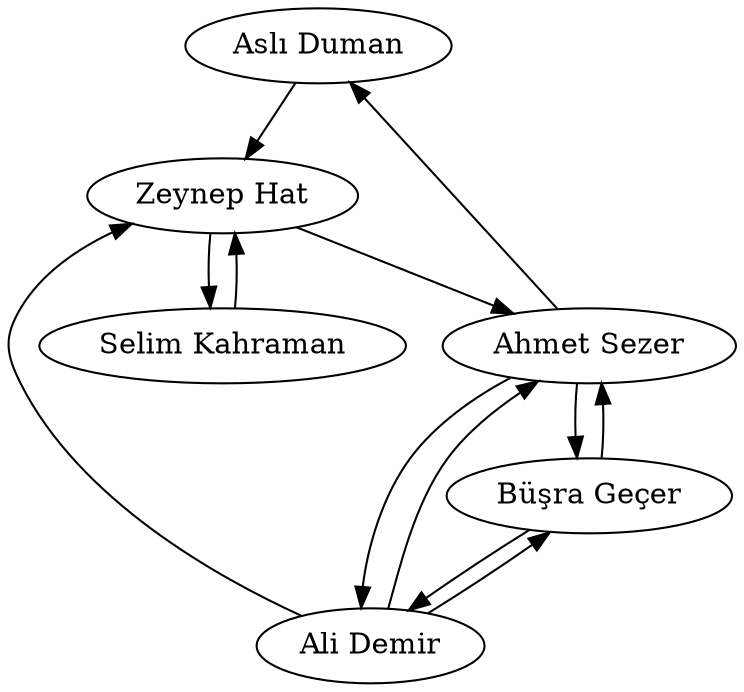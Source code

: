 digraph {
	hak [label="Aslı Duman"]
	kyn [label="Ahmet Sezer"]
	ivi [label="Ali Demir"]
	sal [label="Selim Kahraman"]
	wee [label="Zeynep Hat"]
	ame [label="Büşra Geçer"]
		hak -> wee
		kyn -> hak
		kyn -> ame
		kyn -> ivi
		ivi -> ame
		ivi -> wee
		ivi -> kyn
		sal -> wee
		wee -> sal
		wee -> kyn
		ame -> kyn
		ame -> ivi
}